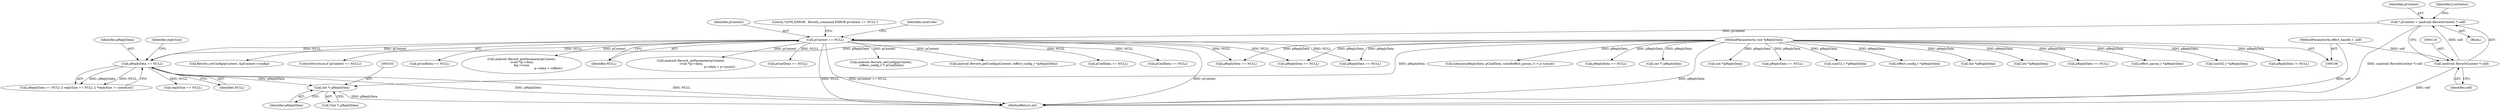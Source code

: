 digraph "0_Android_aeea52da00d210587fb3ed895de3d5f2e0264c88_6@pointer" {
"1000162" [label="(Call,(int *) pReplyData)"];
"1000142" [label="(Call,pReplyData == NULL)"];
"1000112" [label="(MethodParameterIn,void *pReplyData)"];
"1000127" [label="(Call,pContext == NULL)"];
"1000115" [label="(Call,* pContext = (android::ReverbContext *) self)"];
"1000117" [label="(Call,(android::ReverbContext *) self)"];
"1000107" [label="(MethodParameterIn,effect_handle_t  self)"];
"1000199" [label="(Call,(int *) pReplyData)"];
"1000113" [label="(Block,)"];
"1000115" [label="(Call,* pContext = (android::ReverbContext *) self)"];
"1000431" [label="(Call,pReplyData == NULL)"];
"1000126" [label="(ControlStructure,if (pContext == NULL))"];
"1000543" [label="(Call,pCmdData == NULL)"];
"1000211" [label="(Call,pReplyData == NULL)"];
"1000146" [label="(Call,replySize == NULL)"];
"1000668" [label="(MethodReturn,int)"];
"1000410" [label="(Call,(int *)pReplyData)"];
"1000147" [label="(Identifier,replySize)"];
"1000144" [label="(Identifier,NULL)"];
"1000142" [label="(Call,pReplyData == NULL)"];
"1000179" [label="(Call,pReplyData == NULL)"];
"1000327" [label="(Call,android::Reverb_getParameter(pContext,\n (void *)p->data,\n &p->vsize,\n                                                          p->data + voffset))"];
"1000141" [label="(Call,pReplyData == NULL || replySize == NULL || *replySize != sizeof(int))"];
"1000143" [label="(Identifier,pReplyData)"];
"1000162" [label="(Call,(int *) pReplyData)"];
"1000608" [label="(Call,(uint32_t *)pReplyData)"];
"1000231" [label="(Call,(effect_config_t *)pReplyData)"];
"1000112" [label="(MethodParameterIn,void *pReplyData)"];
"1000413" [label="(Call,android::Reverb_setParameter(pContext,\n (void *)p->data,\n                                                              p->data + p->psize))"];
"1000502" [label="(Call,pReplyData == NULL)"];
"1000253" [label="(Call,pCmdData == NULL)"];
"1000137" [label="(Identifier,cmdCode)"];
"1000202" [label="(Call,android::Reverb_setConfig(pContext,\n (effect_config_t *) pCmdData))"];
"1000459" [label="(Call,(int *)pReplyData)"];
"1000116" [label="(Identifier,pContext)"];
"1000107" [label="(MethodParameterIn,effect_handle_t  self)"];
"1000530" [label="(Call,(int *)pReplyData)"];
"1000371" [label="(Call,pReplyData == NULL)"];
"1000229" [label="(Call,android::Reverb_getConfig(pContext, (effect_config_t *)pReplyData))"];
"1000161" [label="(Call,*(int *) pReplyData)"];
"1000170" [label="(Call,pCmdData == NULL)"];
"1000124" [label="(Identifier,LvmStatus)"];
"1000304" [label="(Call,(effect_param_t *)pReplyData)"];
"1000164" [label="(Identifier,pReplyData)"];
"1000117" [label="(Call,(android::ReverbContext *) self)"];
"1000359" [label="(Call,pCmdData == NULL)"];
"1000129" [label="(Identifier,NULL)"];
"1000119" [label="(Identifier,self)"];
"1000127" [label="(Call,pContext == NULL)"];
"1000599" [label="(Call,(uint32_t *)pReplyData)"];
"1000559" [label="(Call,pReplyData != NULL)"];
"1000128" [label="(Identifier,pContext)"];
"1000132" [label="(Literal,\"\tLVM_ERROR : Reverb_command ERROR pContext == NULL\")"];
"1000293" [label="(Call,memcpy(pReplyData, pCmdData, sizeof(effect_param_t) + p->psize))"];
"1000271" [label="(Call,pReplyData == NULL)"];
"1000236" [label="(Call,Reverb_setConfig(pContext, &pContext->config))"];
"1000162" -> "1000161"  [label="AST: "];
"1000162" -> "1000164"  [label="CFG: "];
"1000163" -> "1000162"  [label="AST: "];
"1000164" -> "1000162"  [label="AST: "];
"1000161" -> "1000162"  [label="CFG: "];
"1000162" -> "1000668"  [label="DDG: pReplyData"];
"1000142" -> "1000162"  [label="DDG: pReplyData"];
"1000112" -> "1000162"  [label="DDG: pReplyData"];
"1000142" -> "1000141"  [label="AST: "];
"1000142" -> "1000144"  [label="CFG: "];
"1000143" -> "1000142"  [label="AST: "];
"1000144" -> "1000142"  [label="AST: "];
"1000147" -> "1000142"  [label="CFG: "];
"1000141" -> "1000142"  [label="CFG: "];
"1000142" -> "1000668"  [label="DDG: NULL"];
"1000142" -> "1000668"  [label="DDG: pReplyData"];
"1000142" -> "1000141"  [label="DDG: pReplyData"];
"1000142" -> "1000141"  [label="DDG: NULL"];
"1000112" -> "1000142"  [label="DDG: pReplyData"];
"1000127" -> "1000142"  [label="DDG: NULL"];
"1000142" -> "1000146"  [label="DDG: NULL"];
"1000112" -> "1000106"  [label="AST: "];
"1000112" -> "1000668"  [label="DDG: pReplyData"];
"1000112" -> "1000179"  [label="DDG: pReplyData"];
"1000112" -> "1000199"  [label="DDG: pReplyData"];
"1000112" -> "1000211"  [label="DDG: pReplyData"];
"1000112" -> "1000231"  [label="DDG: pReplyData"];
"1000112" -> "1000271"  [label="DDG: pReplyData"];
"1000112" -> "1000293"  [label="DDG: pReplyData"];
"1000112" -> "1000304"  [label="DDG: pReplyData"];
"1000112" -> "1000371"  [label="DDG: pReplyData"];
"1000112" -> "1000410"  [label="DDG: pReplyData"];
"1000112" -> "1000431"  [label="DDG: pReplyData"];
"1000112" -> "1000459"  [label="DDG: pReplyData"];
"1000112" -> "1000502"  [label="DDG: pReplyData"];
"1000112" -> "1000530"  [label="DDG: pReplyData"];
"1000112" -> "1000559"  [label="DDG: pReplyData"];
"1000112" -> "1000599"  [label="DDG: pReplyData"];
"1000112" -> "1000608"  [label="DDG: pReplyData"];
"1000127" -> "1000126"  [label="AST: "];
"1000127" -> "1000129"  [label="CFG: "];
"1000128" -> "1000127"  [label="AST: "];
"1000129" -> "1000127"  [label="AST: "];
"1000132" -> "1000127"  [label="CFG: "];
"1000137" -> "1000127"  [label="CFG: "];
"1000127" -> "1000668"  [label="DDG: NULL"];
"1000127" -> "1000668"  [label="DDG: pContext == NULL"];
"1000127" -> "1000668"  [label="DDG: pContext"];
"1000115" -> "1000127"  [label="DDG: pContext"];
"1000127" -> "1000170"  [label="DDG: NULL"];
"1000127" -> "1000202"  [label="DDG: pContext"];
"1000127" -> "1000211"  [label="DDG: NULL"];
"1000127" -> "1000229"  [label="DDG: pContext"];
"1000127" -> "1000236"  [label="DDG: pContext"];
"1000127" -> "1000253"  [label="DDG: NULL"];
"1000127" -> "1000327"  [label="DDG: pContext"];
"1000127" -> "1000359"  [label="DDG: NULL"];
"1000127" -> "1000413"  [label="DDG: pContext"];
"1000127" -> "1000431"  [label="DDG: NULL"];
"1000127" -> "1000502"  [label="DDG: NULL"];
"1000127" -> "1000543"  [label="DDG: NULL"];
"1000115" -> "1000113"  [label="AST: "];
"1000115" -> "1000117"  [label="CFG: "];
"1000116" -> "1000115"  [label="AST: "];
"1000117" -> "1000115"  [label="AST: "];
"1000124" -> "1000115"  [label="CFG: "];
"1000115" -> "1000668"  [label="DDG: (android::ReverbContext *) self"];
"1000117" -> "1000115"  [label="DDG: self"];
"1000117" -> "1000119"  [label="CFG: "];
"1000118" -> "1000117"  [label="AST: "];
"1000119" -> "1000117"  [label="AST: "];
"1000117" -> "1000668"  [label="DDG: self"];
"1000107" -> "1000117"  [label="DDG: self"];
"1000107" -> "1000106"  [label="AST: "];
"1000107" -> "1000668"  [label="DDG: self"];
}
